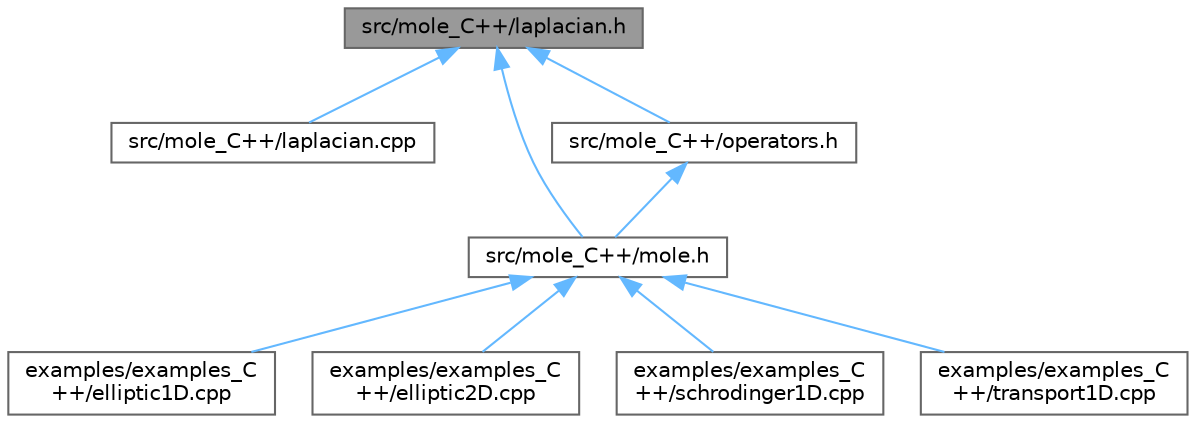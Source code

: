 digraph "src/mole_C++/laplacian.h"
{
 // LATEX_PDF_SIZE
  bgcolor="transparent";
  edge [fontname=Helvetica,fontsize=10,labelfontname=Helvetica,labelfontsize=10];
  node [fontname=Helvetica,fontsize=10,shape=box,height=0.2,width=0.4];
  Node1 [id="Node000001",label="src/mole_C++/laplacian.h",height=0.2,width=0.4,color="gray40", fillcolor="grey60", style="filled", fontcolor="black",tooltip="Mimetic Laplacian Class and Constructors."];
  Node1 -> Node2 [id="edge1_Node000001_Node000002",dir="back",color="steelblue1",style="solid",tooltip=" "];
  Node2 [id="Node000002",label="src/mole_C++/laplacian.cpp",height=0.2,width=0.4,color="grey40", fillcolor="white", style="filled",URL="$laplacian_8cpp.html",tooltip="Mimetic Laplacian Constructors."];
  Node1 -> Node3 [id="edge2_Node000001_Node000003",dir="back",color="steelblue1",style="solid",tooltip=" "];
  Node3 [id="Node000003",label="src/mole_C++/mole.h",height=0.2,width=0.4,color="grey40", fillcolor="white", style="filled",URL="$mole_8h.html",tooltip="Mimetic Operator Header File."];
  Node3 -> Node4 [id="edge3_Node000003_Node000004",dir="back",color="steelblue1",style="solid",tooltip=" "];
  Node4 [id="Node000004",label="examples/examples_C\l++/elliptic1D.cpp",height=0.2,width=0.4,color="grey40", fillcolor="white", style="filled",URL="$elliptic1D_8cpp.html",tooltip=" "];
  Node3 -> Node5 [id="edge4_Node000003_Node000005",dir="back",color="steelblue1",style="solid",tooltip=" "];
  Node5 [id="Node000005",label="examples/examples_C\l++/elliptic2D.cpp",height=0.2,width=0.4,color="grey40", fillcolor="white", style="filled",URL="$elliptic2D_8cpp.html",tooltip=" "];
  Node3 -> Node6 [id="edge5_Node000003_Node000006",dir="back",color="steelblue1",style="solid",tooltip=" "];
  Node6 [id="Node000006",label="examples/examples_C\l++/schrodinger1D.cpp",height=0.2,width=0.4,color="grey40", fillcolor="white", style="filled",URL="$schrodinger1D_8cpp.html",tooltip=" "];
  Node3 -> Node7 [id="edge6_Node000003_Node000007",dir="back",color="steelblue1",style="solid",tooltip=" "];
  Node7 [id="Node000007",label="examples/examples_C\l++/transport1D.cpp",height=0.2,width=0.4,color="grey40", fillcolor="white", style="filled",URL="$transport1D_8cpp.html",tooltip=" "];
  Node1 -> Node8 [id="edge7_Node000001_Node000008",dir="back",color="steelblue1",style="solid",tooltip=" "];
  Node8 [id="Node000008",label="src/mole_C++/operators.h",height=0.2,width=0.4,color="grey40", fillcolor="white", style="filled",URL="$operators_8h.html",tooltip="Sparse operation inline definitions for mimetic class constructions."];
  Node8 -> Node3 [id="edge8_Node000008_Node000003",dir="back",color="steelblue1",style="solid",tooltip=" "];
}
